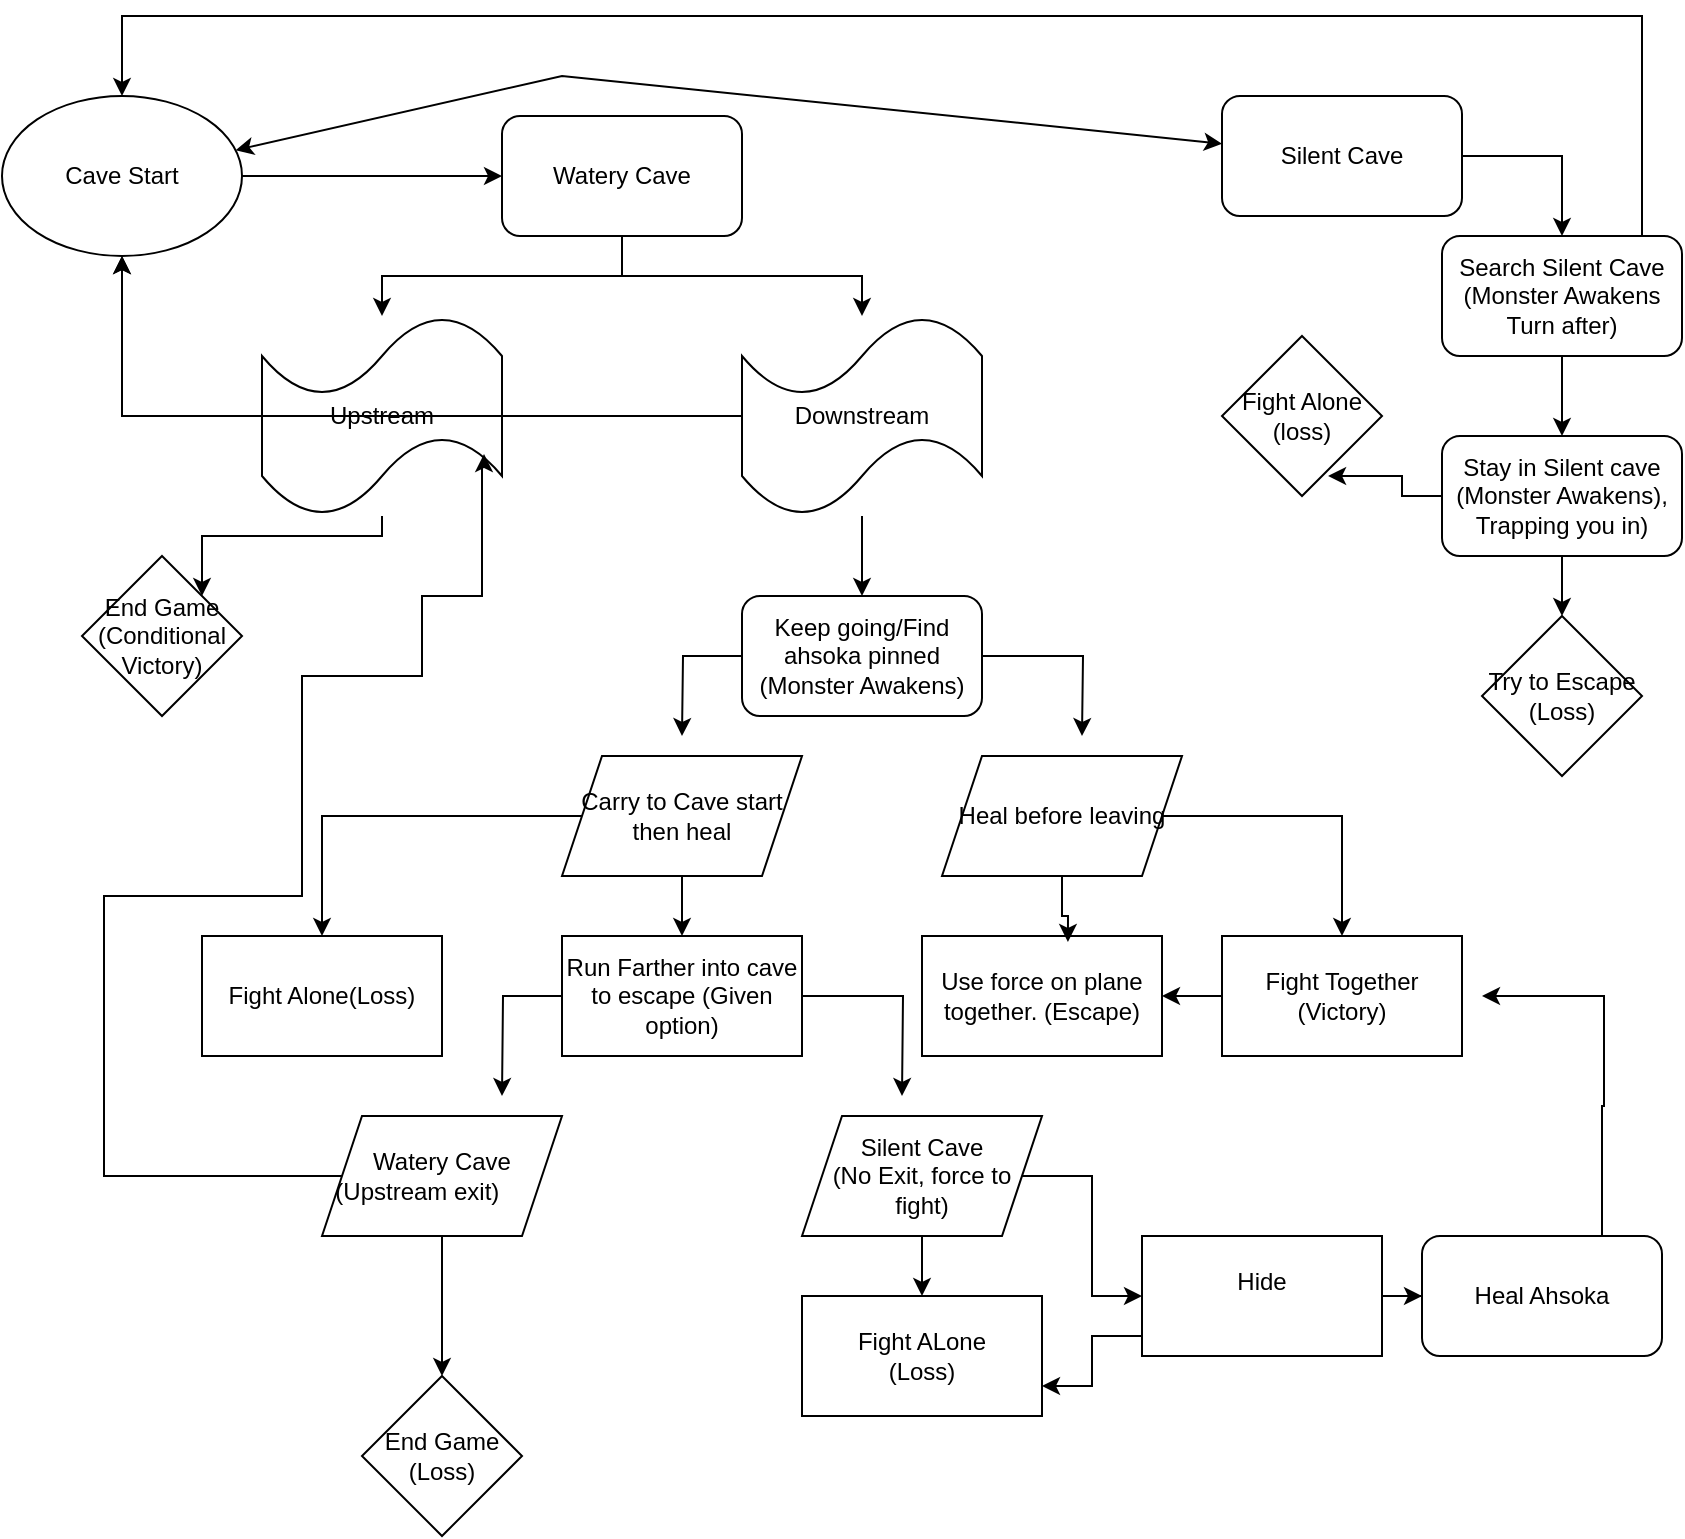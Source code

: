 <mxfile version="22.0.4" type="device">
  <diagram name="Page-1" id="aq-litX7cp16xnLbbU3Z">
    <mxGraphModel dx="1434" dy="1854" grid="1" gridSize="10" guides="1" tooltips="1" connect="1" arrows="1" fold="1" page="1" pageScale="1" pageWidth="850" pageHeight="1100" math="0" shadow="0">
      <root>
        <mxCell id="0" />
        <mxCell id="1" parent="0" />
        <mxCell id="g30iVcYWDaMXl_Id7lZv-3" style="edgeStyle=orthogonalEdgeStyle;rounded=0;orthogonalLoop=1;jettySize=auto;html=1;" edge="1" parent="1" source="g30iVcYWDaMXl_Id7lZv-1" target="g30iVcYWDaMXl_Id7lZv-2">
          <mxGeometry relative="1" as="geometry" />
        </mxCell>
        <mxCell id="g30iVcYWDaMXl_Id7lZv-1" value="Cave Start" style="ellipse;whiteSpace=wrap;html=1;" vertex="1" parent="1">
          <mxGeometry x="10" y="10" width="120" height="80" as="geometry" />
        </mxCell>
        <mxCell id="g30iVcYWDaMXl_Id7lZv-11" style="edgeStyle=orthogonalEdgeStyle;rounded=0;orthogonalLoop=1;jettySize=auto;html=1;" edge="1" parent="1" source="g30iVcYWDaMXl_Id7lZv-2" target="g30iVcYWDaMXl_Id7lZv-9">
          <mxGeometry relative="1" as="geometry" />
        </mxCell>
        <mxCell id="g30iVcYWDaMXl_Id7lZv-12" style="edgeStyle=orthogonalEdgeStyle;rounded=0;orthogonalLoop=1;jettySize=auto;html=1;" edge="1" parent="1" source="g30iVcYWDaMXl_Id7lZv-2" target="g30iVcYWDaMXl_Id7lZv-10">
          <mxGeometry relative="1" as="geometry" />
        </mxCell>
        <mxCell id="g30iVcYWDaMXl_Id7lZv-2" value="Watery Cave" style="rounded=1;whiteSpace=wrap;html=1;" vertex="1" parent="1">
          <mxGeometry x="260" y="20" width="120" height="60" as="geometry" />
        </mxCell>
        <mxCell id="g30iVcYWDaMXl_Id7lZv-57" style="edgeStyle=orthogonalEdgeStyle;rounded=0;orthogonalLoop=1;jettySize=auto;html=1;" edge="1" parent="1" source="g30iVcYWDaMXl_Id7lZv-6" target="g30iVcYWDaMXl_Id7lZv-56">
          <mxGeometry relative="1" as="geometry">
            <Array as="points">
              <mxPoint x="790" y="40" />
            </Array>
          </mxGeometry>
        </mxCell>
        <mxCell id="g30iVcYWDaMXl_Id7lZv-6" value="Silent Cave" style="rounded=1;whiteSpace=wrap;html=1;" vertex="1" parent="1">
          <mxGeometry x="620" y="10" width="120" height="60" as="geometry" />
        </mxCell>
        <mxCell id="g30iVcYWDaMXl_Id7lZv-13" style="edgeStyle=orthogonalEdgeStyle;rounded=0;orthogonalLoop=1;jettySize=auto;html=1;" edge="1" parent="1" source="g30iVcYWDaMXl_Id7lZv-9" target="g30iVcYWDaMXl_Id7lZv-1">
          <mxGeometry relative="1" as="geometry" />
        </mxCell>
        <mxCell id="g30iVcYWDaMXl_Id7lZv-16" style="edgeStyle=orthogonalEdgeStyle;rounded=0;orthogonalLoop=1;jettySize=auto;html=1;" edge="1" parent="1" source="g30iVcYWDaMXl_Id7lZv-9" target="g30iVcYWDaMXl_Id7lZv-14">
          <mxGeometry relative="1" as="geometry">
            <mxPoint x="120" y="240" as="targetPoint" />
            <Array as="points">
              <mxPoint x="200" y="230" />
              <mxPoint x="110" y="230" />
            </Array>
          </mxGeometry>
        </mxCell>
        <mxCell id="g30iVcYWDaMXl_Id7lZv-9" value="Upstream" style="shape=tape;whiteSpace=wrap;html=1;" vertex="1" parent="1">
          <mxGeometry x="140" y="120" width="120" height="100" as="geometry" />
        </mxCell>
        <mxCell id="g30iVcYWDaMXl_Id7lZv-18" style="edgeStyle=orthogonalEdgeStyle;rounded=0;orthogonalLoop=1;jettySize=auto;html=1;entryX=0.5;entryY=0;entryDx=0;entryDy=0;" edge="1" parent="1" source="g30iVcYWDaMXl_Id7lZv-10" target="g30iVcYWDaMXl_Id7lZv-17">
          <mxGeometry relative="1" as="geometry" />
        </mxCell>
        <mxCell id="g30iVcYWDaMXl_Id7lZv-19" style="edgeStyle=orthogonalEdgeStyle;rounded=0;orthogonalLoop=1;jettySize=auto;html=1;" edge="1" parent="1" source="g30iVcYWDaMXl_Id7lZv-10" target="g30iVcYWDaMXl_Id7lZv-1">
          <mxGeometry relative="1" as="geometry">
            <Array as="points">
              <mxPoint x="70" y="170" />
            </Array>
          </mxGeometry>
        </mxCell>
        <mxCell id="g30iVcYWDaMXl_Id7lZv-10" value="Downstream" style="shape=tape;whiteSpace=wrap;html=1;" vertex="1" parent="1">
          <mxGeometry x="380" y="120" width="120" height="100" as="geometry" />
        </mxCell>
        <mxCell id="g30iVcYWDaMXl_Id7lZv-14" value="End Game&lt;br&gt;(Conditional Victory)" style="rhombus;whiteSpace=wrap;html=1;" vertex="1" parent="1">
          <mxGeometry x="50" y="240" width="80" height="80" as="geometry" />
        </mxCell>
        <mxCell id="g30iVcYWDaMXl_Id7lZv-25" style="edgeStyle=orthogonalEdgeStyle;rounded=0;orthogonalLoop=1;jettySize=auto;html=1;" edge="1" parent="1" source="g30iVcYWDaMXl_Id7lZv-17">
          <mxGeometry relative="1" as="geometry">
            <mxPoint x="350" y="330" as="targetPoint" />
          </mxGeometry>
        </mxCell>
        <mxCell id="g30iVcYWDaMXl_Id7lZv-26" style="edgeStyle=orthogonalEdgeStyle;rounded=0;orthogonalLoop=1;jettySize=auto;html=1;" edge="1" parent="1" source="g30iVcYWDaMXl_Id7lZv-17">
          <mxGeometry relative="1" as="geometry">
            <mxPoint x="550" y="330" as="targetPoint" />
          </mxGeometry>
        </mxCell>
        <mxCell id="g30iVcYWDaMXl_Id7lZv-17" value="Keep going/Find ahsoka pinned &lt;br&gt;(Monster Awakens)" style="rounded=1;whiteSpace=wrap;html=1;" vertex="1" parent="1">
          <mxGeometry x="380" y="260" width="120" height="60" as="geometry" />
        </mxCell>
        <mxCell id="g30iVcYWDaMXl_Id7lZv-30" style="edgeStyle=orthogonalEdgeStyle;rounded=0;orthogonalLoop=1;jettySize=auto;html=1;entryX=0.5;entryY=0;entryDx=0;entryDy=0;" edge="1" parent="1" source="g30iVcYWDaMXl_Id7lZv-21" target="g30iVcYWDaMXl_Id7lZv-29">
          <mxGeometry relative="1" as="geometry" />
        </mxCell>
        <mxCell id="g30iVcYWDaMXl_Id7lZv-21" value="Heal before leaving" style="shape=parallelogram;perimeter=parallelogramPerimeter;whiteSpace=wrap;html=1;fixedSize=1;" vertex="1" parent="1">
          <mxGeometry x="480" y="340" width="120" height="60" as="geometry" />
        </mxCell>
        <mxCell id="g30iVcYWDaMXl_Id7lZv-28" style="edgeStyle=orthogonalEdgeStyle;rounded=0;orthogonalLoop=1;jettySize=auto;html=1;entryX=0.5;entryY=0;entryDx=0;entryDy=0;" edge="1" parent="1" source="g30iVcYWDaMXl_Id7lZv-22" target="g30iVcYWDaMXl_Id7lZv-27">
          <mxGeometry relative="1" as="geometry" />
        </mxCell>
        <mxCell id="g30iVcYWDaMXl_Id7lZv-32" style="edgeStyle=orthogonalEdgeStyle;rounded=0;orthogonalLoop=1;jettySize=auto;html=1;" edge="1" parent="1" source="g30iVcYWDaMXl_Id7lZv-22" target="g30iVcYWDaMXl_Id7lZv-31">
          <mxGeometry relative="1" as="geometry" />
        </mxCell>
        <mxCell id="g30iVcYWDaMXl_Id7lZv-22" value="Carry to Cave start&lt;br&gt;then heal" style="shape=parallelogram;perimeter=parallelogramPerimeter;whiteSpace=wrap;html=1;fixedSize=1;" vertex="1" parent="1">
          <mxGeometry x="290" y="340" width="120" height="60" as="geometry" />
        </mxCell>
        <mxCell id="g30iVcYWDaMXl_Id7lZv-27" value="Fight Alone(Loss)" style="rounded=0;whiteSpace=wrap;html=1;" vertex="1" parent="1">
          <mxGeometry x="110" y="430" width="120" height="60" as="geometry" />
        </mxCell>
        <mxCell id="g30iVcYWDaMXl_Id7lZv-35" style="edgeStyle=orthogonalEdgeStyle;rounded=0;orthogonalLoop=1;jettySize=auto;html=1;" edge="1" parent="1" source="g30iVcYWDaMXl_Id7lZv-29" target="g30iVcYWDaMXl_Id7lZv-33">
          <mxGeometry relative="1" as="geometry" />
        </mxCell>
        <mxCell id="g30iVcYWDaMXl_Id7lZv-29" value="Fight Together&lt;br&gt;(Victory)" style="rounded=0;whiteSpace=wrap;html=1;" vertex="1" parent="1">
          <mxGeometry x="620" y="430" width="120" height="60" as="geometry" />
        </mxCell>
        <mxCell id="g30iVcYWDaMXl_Id7lZv-39" style="edgeStyle=orthogonalEdgeStyle;rounded=0;orthogonalLoop=1;jettySize=auto;html=1;" edge="1" parent="1" source="g30iVcYWDaMXl_Id7lZv-31">
          <mxGeometry relative="1" as="geometry">
            <mxPoint x="260" y="510" as="targetPoint" />
          </mxGeometry>
        </mxCell>
        <mxCell id="g30iVcYWDaMXl_Id7lZv-40" style="edgeStyle=orthogonalEdgeStyle;rounded=0;orthogonalLoop=1;jettySize=auto;html=1;" edge="1" parent="1" source="g30iVcYWDaMXl_Id7lZv-31">
          <mxGeometry relative="1" as="geometry">
            <mxPoint x="460" y="510" as="targetPoint" />
          </mxGeometry>
        </mxCell>
        <mxCell id="g30iVcYWDaMXl_Id7lZv-31" value="Run Farther into cave&lt;br&gt;to escape (Given option)" style="rounded=0;whiteSpace=wrap;html=1;" vertex="1" parent="1">
          <mxGeometry x="290" y="430" width="120" height="60" as="geometry" />
        </mxCell>
        <mxCell id="g30iVcYWDaMXl_Id7lZv-33" value="Use force on plane together. (Escape)" style="rounded=0;whiteSpace=wrap;html=1;" vertex="1" parent="1">
          <mxGeometry x="470" y="430" width="120" height="60" as="geometry" />
        </mxCell>
        <mxCell id="g30iVcYWDaMXl_Id7lZv-34" style="edgeStyle=orthogonalEdgeStyle;rounded=0;orthogonalLoop=1;jettySize=auto;html=1;entryX=0.608;entryY=0.05;entryDx=0;entryDy=0;entryPerimeter=0;" edge="1" parent="1" source="g30iVcYWDaMXl_Id7lZv-21" target="g30iVcYWDaMXl_Id7lZv-33">
          <mxGeometry relative="1" as="geometry" />
        </mxCell>
        <mxCell id="g30iVcYWDaMXl_Id7lZv-41" style="edgeStyle=orthogonalEdgeStyle;rounded=0;orthogonalLoop=1;jettySize=auto;html=1;entryX=0.925;entryY=0.69;entryDx=0;entryDy=0;entryPerimeter=0;" edge="1" parent="1" source="g30iVcYWDaMXl_Id7lZv-37" target="g30iVcYWDaMXl_Id7lZv-9">
          <mxGeometry relative="1" as="geometry">
            <mxPoint x="250" y="210" as="targetPoint" />
            <Array as="points">
              <mxPoint x="61" y="550" />
              <mxPoint x="61" y="410" />
              <mxPoint x="160" y="410" />
              <mxPoint x="160" y="300" />
              <mxPoint x="220" y="300" />
              <mxPoint x="220" y="260" />
              <mxPoint x="250" y="260" />
              <mxPoint x="250" y="193" />
              <mxPoint x="251" y="193" />
            </Array>
          </mxGeometry>
        </mxCell>
        <mxCell id="g30iVcYWDaMXl_Id7lZv-43" value="" style="edgeStyle=orthogonalEdgeStyle;rounded=0;orthogonalLoop=1;jettySize=auto;html=1;" edge="1" parent="1" source="g30iVcYWDaMXl_Id7lZv-37" target="g30iVcYWDaMXl_Id7lZv-42">
          <mxGeometry relative="1" as="geometry" />
        </mxCell>
        <mxCell id="g30iVcYWDaMXl_Id7lZv-37" value="Watery Cave&lt;br&gt;(Upstream exit)&lt;span style=&quot;white-space: pre;&quot;&gt;&#x9;&lt;/span&gt;" style="shape=parallelogram;perimeter=parallelogramPerimeter;whiteSpace=wrap;html=1;fixedSize=1;" vertex="1" parent="1">
          <mxGeometry x="170" y="520" width="120" height="60" as="geometry" />
        </mxCell>
        <mxCell id="g30iVcYWDaMXl_Id7lZv-45" value="" style="edgeStyle=orthogonalEdgeStyle;rounded=0;orthogonalLoop=1;jettySize=auto;html=1;" edge="1" parent="1" source="g30iVcYWDaMXl_Id7lZv-38" target="g30iVcYWDaMXl_Id7lZv-44">
          <mxGeometry relative="1" as="geometry" />
        </mxCell>
        <mxCell id="g30iVcYWDaMXl_Id7lZv-47" value="" style="edgeStyle=orthogonalEdgeStyle;rounded=0;orthogonalLoop=1;jettySize=auto;html=1;" edge="1" parent="1" source="g30iVcYWDaMXl_Id7lZv-38" target="g30iVcYWDaMXl_Id7lZv-46">
          <mxGeometry relative="1" as="geometry" />
        </mxCell>
        <mxCell id="g30iVcYWDaMXl_Id7lZv-38" value="Silent Cave&lt;br&gt;(No Exit, force to fight)" style="shape=parallelogram;perimeter=parallelogramPerimeter;whiteSpace=wrap;html=1;fixedSize=1;" vertex="1" parent="1">
          <mxGeometry x="410" y="520" width="120" height="60" as="geometry" />
        </mxCell>
        <mxCell id="g30iVcYWDaMXl_Id7lZv-42" value="End Game&lt;br&gt;(Loss)" style="rhombus;whiteSpace=wrap;html=1;" vertex="1" parent="1">
          <mxGeometry x="190" y="650" width="80" height="80" as="geometry" />
        </mxCell>
        <mxCell id="g30iVcYWDaMXl_Id7lZv-51" style="edgeStyle=orthogonalEdgeStyle;rounded=0;orthogonalLoop=1;jettySize=auto;html=1;entryX=1;entryY=0.75;entryDx=0;entryDy=0;" edge="1" parent="1" source="g30iVcYWDaMXl_Id7lZv-44" target="g30iVcYWDaMXl_Id7lZv-46">
          <mxGeometry relative="1" as="geometry">
            <Array as="points">
              <mxPoint x="555" y="630" />
              <mxPoint x="555" y="655" />
            </Array>
          </mxGeometry>
        </mxCell>
        <mxCell id="g30iVcYWDaMXl_Id7lZv-53" style="edgeStyle=orthogonalEdgeStyle;rounded=0;orthogonalLoop=1;jettySize=auto;html=1;entryX=0;entryY=0.5;entryDx=0;entryDy=0;" edge="1" parent="1" source="g30iVcYWDaMXl_Id7lZv-44" target="g30iVcYWDaMXl_Id7lZv-49">
          <mxGeometry relative="1" as="geometry" />
        </mxCell>
        <mxCell id="g30iVcYWDaMXl_Id7lZv-44" value="&lt;div&gt;Hide&lt;/div&gt;&lt;div&gt;&lt;br&gt;&lt;/div&gt;" style="whiteSpace=wrap;html=1;" vertex="1" parent="1">
          <mxGeometry x="580" y="580" width="120" height="60" as="geometry" />
        </mxCell>
        <mxCell id="g30iVcYWDaMXl_Id7lZv-46" value="Fight ALone&lt;br&gt;(Loss)" style="whiteSpace=wrap;html=1;" vertex="1" parent="1">
          <mxGeometry x="410" y="610" width="120" height="60" as="geometry" />
        </mxCell>
        <mxCell id="g30iVcYWDaMXl_Id7lZv-54" style="edgeStyle=orthogonalEdgeStyle;rounded=0;orthogonalLoop=1;jettySize=auto;html=1;" edge="1" parent="1" source="g30iVcYWDaMXl_Id7lZv-49">
          <mxGeometry relative="1" as="geometry">
            <mxPoint x="750" y="460" as="targetPoint" />
            <Array as="points">
              <mxPoint x="810" y="515" />
              <mxPoint x="811" y="515" />
            </Array>
          </mxGeometry>
        </mxCell>
        <mxCell id="g30iVcYWDaMXl_Id7lZv-49" value="Heal Ahsoka" style="rounded=1;whiteSpace=wrap;html=1;" vertex="1" parent="1">
          <mxGeometry x="720" y="580" width="120" height="60" as="geometry" />
        </mxCell>
        <mxCell id="g30iVcYWDaMXl_Id7lZv-55" value="" style="endArrow=classic;startArrow=classic;html=1;rounded=0;" edge="1" parent="1" source="g30iVcYWDaMXl_Id7lZv-1" target="g30iVcYWDaMXl_Id7lZv-6">
          <mxGeometry width="50" height="50" relative="1" as="geometry">
            <mxPoint x="400" y="400" as="sourcePoint" />
            <mxPoint x="450" y="350" as="targetPoint" />
            <Array as="points">
              <mxPoint x="290" />
            </Array>
          </mxGeometry>
        </mxCell>
        <mxCell id="g30iVcYWDaMXl_Id7lZv-58" style="edgeStyle=orthogonalEdgeStyle;rounded=0;orthogonalLoop=1;jettySize=auto;html=1;" edge="1" parent="1" source="g30iVcYWDaMXl_Id7lZv-56" target="g30iVcYWDaMXl_Id7lZv-1">
          <mxGeometry relative="1" as="geometry">
            <Array as="points">
              <mxPoint x="830" y="-30" />
              <mxPoint x="70" y="-30" />
            </Array>
          </mxGeometry>
        </mxCell>
        <mxCell id="g30iVcYWDaMXl_Id7lZv-60" style="edgeStyle=orthogonalEdgeStyle;rounded=0;orthogonalLoop=1;jettySize=auto;html=1;entryX=0.5;entryY=0;entryDx=0;entryDy=0;" edge="1" parent="1" source="g30iVcYWDaMXl_Id7lZv-56" target="g30iVcYWDaMXl_Id7lZv-59">
          <mxGeometry relative="1" as="geometry" />
        </mxCell>
        <mxCell id="g30iVcYWDaMXl_Id7lZv-56" value="Search Silent Cave&lt;br&gt;(Monster Awakens Turn after)" style="rounded=1;whiteSpace=wrap;html=1;" vertex="1" parent="1">
          <mxGeometry x="730" y="80" width="120" height="60" as="geometry" />
        </mxCell>
        <mxCell id="g30iVcYWDaMXl_Id7lZv-64" style="edgeStyle=orthogonalEdgeStyle;rounded=0;orthogonalLoop=1;jettySize=auto;html=1;" edge="1" parent="1" source="g30iVcYWDaMXl_Id7lZv-59" target="g30iVcYWDaMXl_Id7lZv-62">
          <mxGeometry relative="1" as="geometry" />
        </mxCell>
        <mxCell id="g30iVcYWDaMXl_Id7lZv-59" value="Stay in Silent cave&lt;br&gt;(Monster Awakens), Trapping you in)" style="rounded=1;whiteSpace=wrap;html=1;" vertex="1" parent="1">
          <mxGeometry x="730" y="180" width="120" height="60" as="geometry" />
        </mxCell>
        <mxCell id="g30iVcYWDaMXl_Id7lZv-61" value="Fight Alone&lt;br&gt;(loss)" style="rhombus;whiteSpace=wrap;html=1;" vertex="1" parent="1">
          <mxGeometry x="620" y="130" width="80" height="80" as="geometry" />
        </mxCell>
        <mxCell id="g30iVcYWDaMXl_Id7lZv-62" value="Try to Escape&lt;br&gt;(Loss)" style="rhombus;whiteSpace=wrap;html=1;" vertex="1" parent="1">
          <mxGeometry x="750" y="270" width="80" height="80" as="geometry" />
        </mxCell>
        <mxCell id="g30iVcYWDaMXl_Id7lZv-63" style="edgeStyle=orthogonalEdgeStyle;rounded=0;orthogonalLoop=1;jettySize=auto;html=1;entryX=0.663;entryY=0.875;entryDx=0;entryDy=0;entryPerimeter=0;" edge="1" parent="1" source="g30iVcYWDaMXl_Id7lZv-59" target="g30iVcYWDaMXl_Id7lZv-61">
          <mxGeometry relative="1" as="geometry" />
        </mxCell>
      </root>
    </mxGraphModel>
  </diagram>
</mxfile>

